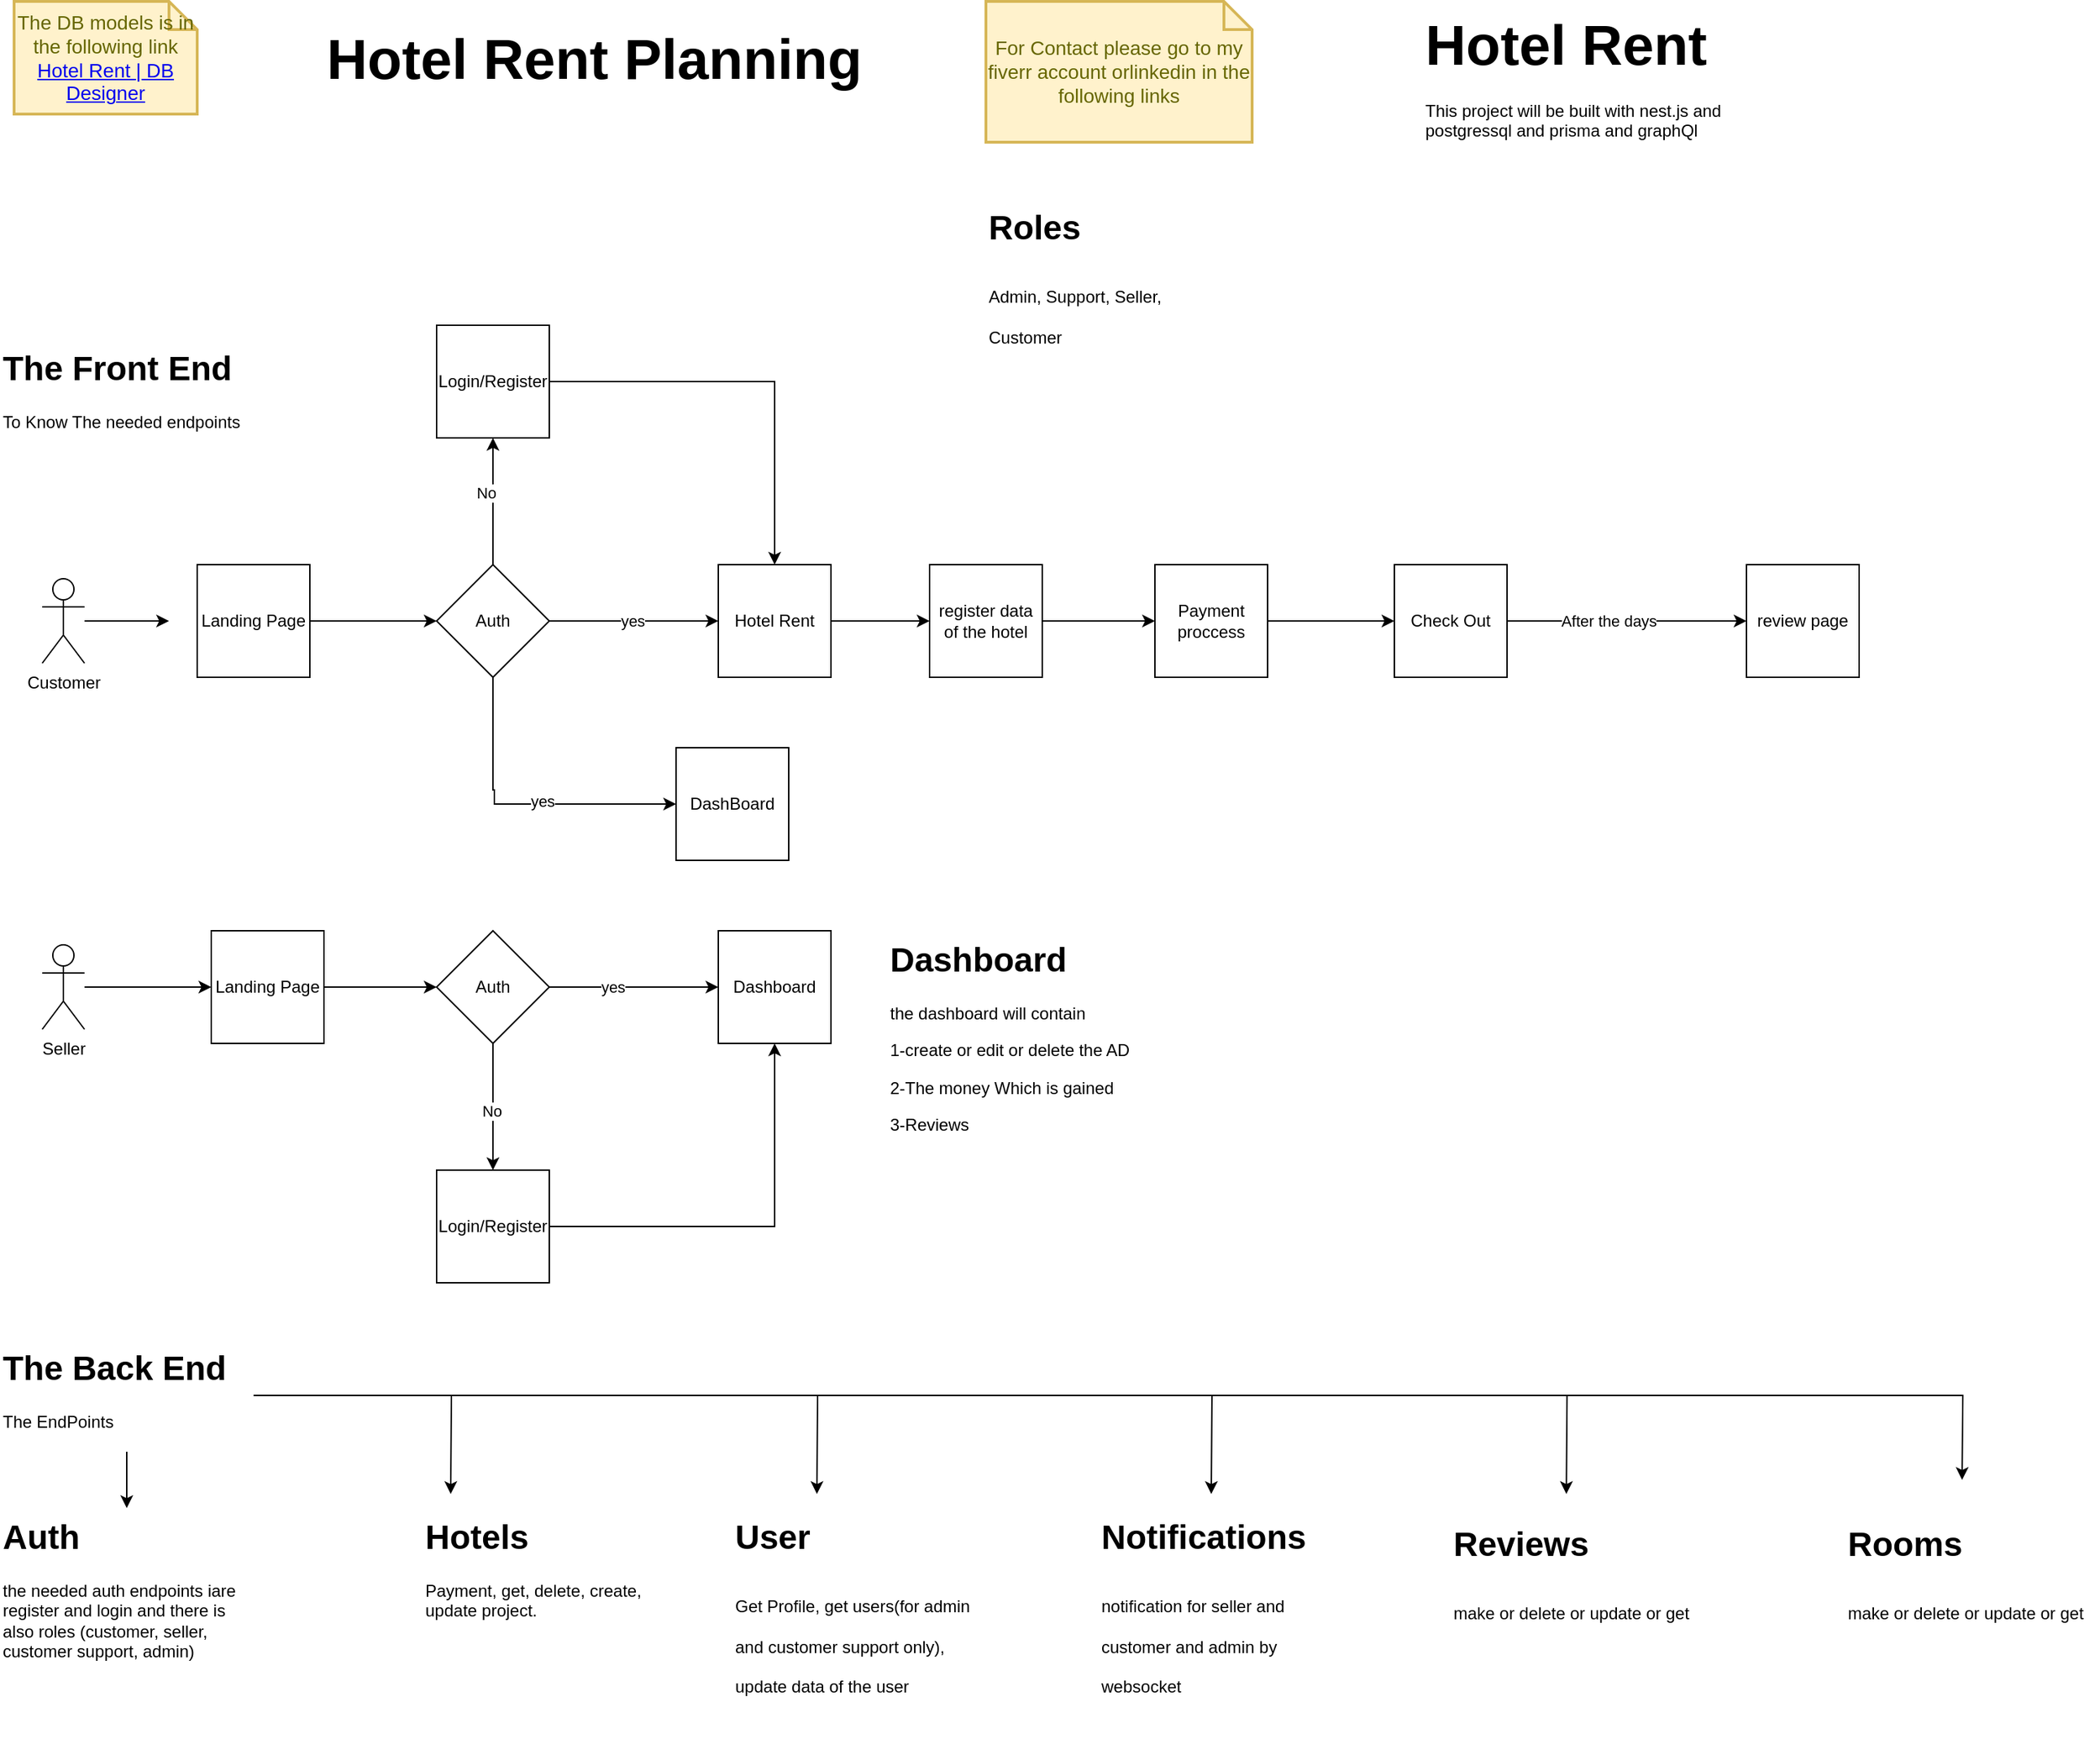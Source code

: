 <mxfile>
    <diagram name="Page-1" id="eNZlmzP2yuV46WajJDo7">
        <mxGraphModel dx="813" dy="1923" grid="1" gridSize="10" guides="1" tooltips="1" connect="1" arrows="1" fold="1" page="1" pageScale="1" pageWidth="850" pageHeight="1100" math="0" shadow="0">
            <root>
                <mxCell id="0"/>
                <mxCell id="1" parent="0"/>
                <mxCell id="jitCN0c5IaHYvlneT0sJ-6" style="edgeStyle=orthogonalEdgeStyle;rounded=0;orthogonalLoop=1;jettySize=auto;html=1;" parent="1" source="jitCN0c5IaHYvlneT0sJ-1" edge="1">
                    <mxGeometry relative="1" as="geometry">
                        <mxPoint x="130" y="200" as="targetPoint"/>
                    </mxGeometry>
                </mxCell>
                <mxCell id="jitCN0c5IaHYvlneT0sJ-1" value="Customer" style="shape=umlActor;verticalLabelPosition=bottom;verticalAlign=top;html=1;outlineConnect=0;fontFamily=Helvetica;" parent="1" vertex="1">
                    <mxGeometry x="40" y="170" width="30" height="60" as="geometry"/>
                </mxCell>
                <mxCell id="jitCN0c5IaHYvlneT0sJ-5" value="&lt;h1 style=&quot;margin-top: 0px;&quot;&gt;The Front End&lt;/h1&gt;&lt;p&gt;To Know The needed endpoints&lt;/p&gt;" style="text;html=1;whiteSpace=wrap;overflow=hidden;rounded=0;" parent="1" vertex="1">
                    <mxGeometry x="10" width="180" height="120" as="geometry"/>
                </mxCell>
                <mxCell id="jitCN0c5IaHYvlneT0sJ-8" style="edgeStyle=orthogonalEdgeStyle;rounded=0;orthogonalLoop=1;jettySize=auto;html=1;entryX=0;entryY=0.5;entryDx=0;entryDy=0;" parent="1" source="jitCN0c5IaHYvlneT0sJ-7" target="jitCN0c5IaHYvlneT0sJ-10" edge="1">
                    <mxGeometry relative="1" as="geometry">
                        <mxPoint x="300" y="200" as="targetPoint"/>
                    </mxGeometry>
                </mxCell>
                <mxCell id="jitCN0c5IaHYvlneT0sJ-7" value="Landing Page" style="whiteSpace=wrap;html=1;aspect=fixed;" parent="1" vertex="1">
                    <mxGeometry x="150" y="160" width="80" height="80" as="geometry"/>
                </mxCell>
                <mxCell id="jitCN0c5IaHYvlneT0sJ-11" style="edgeStyle=orthogonalEdgeStyle;rounded=0;orthogonalLoop=1;jettySize=auto;html=1;entryX=0;entryY=0.5;entryDx=0;entryDy=0;" parent="1" source="jitCN0c5IaHYvlneT0sJ-10" target="jitCN0c5IaHYvlneT0sJ-13" edge="1">
                    <mxGeometry relative="1" as="geometry">
                        <mxPoint x="500" y="200" as="targetPoint"/>
                    </mxGeometry>
                </mxCell>
                <mxCell id="jitCN0c5IaHYvlneT0sJ-12" value="yes" style="edgeLabel;html=1;align=center;verticalAlign=middle;resizable=0;points=[];" parent="jitCN0c5IaHYvlneT0sJ-11" vertex="1" connectable="0">
                    <mxGeometry x="-0.081" y="-4" relative="1" as="geometry">
                        <mxPoint x="4" y="-4" as="offset"/>
                    </mxGeometry>
                </mxCell>
                <mxCell id="jitCN0c5IaHYvlneT0sJ-17" style="edgeStyle=orthogonalEdgeStyle;rounded=0;orthogonalLoop=1;jettySize=auto;html=1;" parent="1" source="jitCN0c5IaHYvlneT0sJ-10" target="jitCN0c5IaHYvlneT0sJ-19" edge="1">
                    <mxGeometry relative="1" as="geometry">
                        <mxPoint x="360" y="80" as="targetPoint"/>
                    </mxGeometry>
                </mxCell>
                <mxCell id="jitCN0c5IaHYvlneT0sJ-18" value="No" style="edgeLabel;html=1;align=center;verticalAlign=middle;resizable=0;points=[];" parent="jitCN0c5IaHYvlneT0sJ-17" vertex="1" connectable="0">
                    <mxGeometry x="0.144" y="5" relative="1" as="geometry">
                        <mxPoint as="offset"/>
                    </mxGeometry>
                </mxCell>
                <mxCell id="tQ4F1w8o4W0a-IGcB4DZ-1" style="edgeStyle=orthogonalEdgeStyle;rounded=0;orthogonalLoop=1;jettySize=auto;html=1;" parent="1" source="jitCN0c5IaHYvlneT0sJ-10" edge="1">
                    <mxGeometry relative="1" as="geometry">
                        <mxPoint x="490" y="330" as="targetPoint"/>
                        <Array as="points">
                            <mxPoint x="360" y="320"/>
                            <mxPoint x="361" y="320"/>
                            <mxPoint x="361" y="330"/>
                        </Array>
                    </mxGeometry>
                </mxCell>
                <mxCell id="tQ4F1w8o4W0a-IGcB4DZ-3" value="yes" style="edgeLabel;html=1;align=center;verticalAlign=middle;resizable=0;points=[];" parent="tQ4F1w8o4W0a-IGcB4DZ-1" vertex="1" connectable="0">
                    <mxGeometry x="0.133" y="2" relative="1" as="geometry">
                        <mxPoint as="offset"/>
                    </mxGeometry>
                </mxCell>
                <mxCell id="jitCN0c5IaHYvlneT0sJ-10" value="Auth" style="rhombus;whiteSpace=wrap;html=1;" parent="1" vertex="1">
                    <mxGeometry x="320" y="160" width="80" height="80" as="geometry"/>
                </mxCell>
                <mxCell id="jitCN0c5IaHYvlneT0sJ-68" style="edgeStyle=orthogonalEdgeStyle;rounded=0;orthogonalLoop=1;jettySize=auto;html=1;" parent="1" source="jitCN0c5IaHYvlneT0sJ-13" target="jitCN0c5IaHYvlneT0sJ-69" edge="1">
                    <mxGeometry relative="1" as="geometry">
                        <mxPoint x="680" y="200" as="targetPoint"/>
                    </mxGeometry>
                </mxCell>
                <mxCell id="jitCN0c5IaHYvlneT0sJ-13" value="Hotel Rent" style="whiteSpace=wrap;html=1;aspect=fixed;" parent="1" vertex="1">
                    <mxGeometry x="520" y="160" width="80" height="80" as="geometry"/>
                </mxCell>
                <mxCell id="jitCN0c5IaHYvlneT0sJ-59" style="edgeStyle=orthogonalEdgeStyle;rounded=0;orthogonalLoop=1;jettySize=auto;html=1;entryX=0;entryY=0.5;entryDx=0;entryDy=0;" parent="1" source="jitCN0c5IaHYvlneT0sJ-16" target="jitCN0c5IaHYvlneT0sJ-71" edge="1">
                    <mxGeometry relative="1" as="geometry">
                        <mxPoint x="960" y="200" as="targetPoint"/>
                    </mxGeometry>
                </mxCell>
                <mxCell id="jitCN0c5IaHYvlneT0sJ-16" value="Payment proccess" style="whiteSpace=wrap;html=1;aspect=fixed;" parent="1" vertex="1">
                    <mxGeometry x="830" y="160" width="80" height="80" as="geometry"/>
                </mxCell>
                <mxCell id="jitCN0c5IaHYvlneT0sJ-20" style="edgeStyle=orthogonalEdgeStyle;rounded=0;orthogonalLoop=1;jettySize=auto;html=1;" parent="1" source="jitCN0c5IaHYvlneT0sJ-19" target="jitCN0c5IaHYvlneT0sJ-13" edge="1">
                    <mxGeometry relative="1" as="geometry">
                        <mxPoint x="560" y="150" as="targetPoint"/>
                    </mxGeometry>
                </mxCell>
                <mxCell id="jitCN0c5IaHYvlneT0sJ-19" value="Login/Register" style="whiteSpace=wrap;html=1;aspect=fixed;" parent="1" vertex="1">
                    <mxGeometry x="320" y="-10" width="80" height="80" as="geometry"/>
                </mxCell>
                <mxCell id="jitCN0c5IaHYvlneT0sJ-45" style="edgeStyle=orthogonalEdgeStyle;rounded=0;orthogonalLoop=1;jettySize=auto;html=1;entryX=0;entryY=0.5;entryDx=0;entryDy=0;" parent="1" source="jitCN0c5IaHYvlneT0sJ-21" target="jitCN0c5IaHYvlneT0sJ-33" edge="1">
                    <mxGeometry relative="1" as="geometry"/>
                </mxCell>
                <mxCell id="jitCN0c5IaHYvlneT0sJ-21" value="Seller" style="shape=umlActor;verticalLabelPosition=bottom;verticalAlign=top;html=1;outlineConnect=0;" parent="1" vertex="1">
                    <mxGeometry x="40" y="430" width="30" height="60" as="geometry"/>
                </mxCell>
                <mxCell id="jitCN0c5IaHYvlneT0sJ-31" style="edgeStyle=orthogonalEdgeStyle;rounded=0;orthogonalLoop=1;jettySize=auto;html=1;" parent="1" source="jitCN0c5IaHYvlneT0sJ-33" target="jitCN0c5IaHYvlneT0sJ-34" edge="1">
                    <mxGeometry relative="1" as="geometry">
                        <mxPoint x="310" y="460" as="targetPoint"/>
                    </mxGeometry>
                </mxCell>
                <mxCell id="jitCN0c5IaHYvlneT0sJ-33" value="Landing Page" style="whiteSpace=wrap;html=1;aspect=fixed;" parent="1" vertex="1">
                    <mxGeometry x="160" y="420" width="80" height="80" as="geometry"/>
                </mxCell>
                <mxCell id="jitCN0c5IaHYvlneT0sJ-39" style="edgeStyle=orthogonalEdgeStyle;rounded=0;orthogonalLoop=1;jettySize=auto;html=1;entryX=0;entryY=0.5;entryDx=0;entryDy=0;" parent="1" source="jitCN0c5IaHYvlneT0sJ-34" target="jitCN0c5IaHYvlneT0sJ-41" edge="1">
                    <mxGeometry relative="1" as="geometry">
                        <mxPoint x="500" y="460" as="targetPoint"/>
                    </mxGeometry>
                </mxCell>
                <mxCell id="jitCN0c5IaHYvlneT0sJ-40" value="yes" style="edgeLabel;html=1;align=center;verticalAlign=middle;resizable=0;points=[];" parent="jitCN0c5IaHYvlneT0sJ-39" vertex="1" connectable="0">
                    <mxGeometry x="-0.262" relative="1" as="geometry">
                        <mxPoint as="offset"/>
                    </mxGeometry>
                </mxCell>
                <mxCell id="jitCN0c5IaHYvlneT0sJ-46" style="edgeStyle=orthogonalEdgeStyle;rounded=0;orthogonalLoop=1;jettySize=auto;html=1;entryX=0.5;entryY=0;entryDx=0;entryDy=0;" parent="1" source="jitCN0c5IaHYvlneT0sJ-34" target="jitCN0c5IaHYvlneT0sJ-38" edge="1">
                    <mxGeometry relative="1" as="geometry"/>
                </mxCell>
                <mxCell id="jitCN0c5IaHYvlneT0sJ-47" value="No" style="edgeLabel;html=1;align=center;verticalAlign=middle;resizable=0;points=[];" parent="jitCN0c5IaHYvlneT0sJ-46" vertex="1" connectable="0">
                    <mxGeometry x="0.067" y="-1" relative="1" as="geometry">
                        <mxPoint as="offset"/>
                    </mxGeometry>
                </mxCell>
                <mxCell id="jitCN0c5IaHYvlneT0sJ-34" value="Auth" style="rhombus;whiteSpace=wrap;html=1;" parent="1" vertex="1">
                    <mxGeometry x="320" y="420" width="80" height="80" as="geometry"/>
                </mxCell>
                <mxCell id="jitCN0c5IaHYvlneT0sJ-42" style="edgeStyle=orthogonalEdgeStyle;rounded=0;orthogonalLoop=1;jettySize=auto;html=1;" parent="1" source="jitCN0c5IaHYvlneT0sJ-38" target="jitCN0c5IaHYvlneT0sJ-41" edge="1">
                    <mxGeometry relative="1" as="geometry"/>
                </mxCell>
                <mxCell id="jitCN0c5IaHYvlneT0sJ-38" value="Login/Register" style="whiteSpace=wrap;html=1;aspect=fixed;" parent="1" vertex="1">
                    <mxGeometry x="320" y="590" width="80" height="80" as="geometry"/>
                </mxCell>
                <mxCell id="jitCN0c5IaHYvlneT0sJ-41" value="Dashboard" style="whiteSpace=wrap;html=1;aspect=fixed;" parent="1" vertex="1">
                    <mxGeometry x="520" y="420" width="80" height="80" as="geometry"/>
                </mxCell>
                <mxCell id="jitCN0c5IaHYvlneT0sJ-48" value="&lt;h1 style=&quot;margin-top: 0px;&quot;&gt;Dashboard&lt;/h1&gt;&lt;p&gt;the dashboard will contain&amp;nbsp;&lt;/p&gt;&lt;p&gt;1-create or edit or delete the AD&lt;/p&gt;&lt;p&gt;2-The money Which is gained&lt;/p&gt;&lt;p&gt;3-Reviews&lt;/p&gt;" style="text;html=1;whiteSpace=wrap;overflow=hidden;rounded=0;" parent="1" vertex="1">
                    <mxGeometry x="640" y="420" width="180" height="170" as="geometry"/>
                </mxCell>
                <mxCell id="jitCN0c5IaHYvlneT0sJ-56" style="edgeStyle=orthogonalEdgeStyle;rounded=0;orthogonalLoop=1;jettySize=auto;html=1;entryX=0.5;entryY=0;entryDx=0;entryDy=0;" parent="1" source="jitCN0c5IaHYvlneT0sJ-53" target="jitCN0c5IaHYvlneT0sJ-55" edge="1">
                    <mxGeometry relative="1" as="geometry"/>
                </mxCell>
                <mxCell id="jitCN0c5IaHYvlneT0sJ-57" style="edgeStyle=orthogonalEdgeStyle;rounded=0;orthogonalLoop=1;jettySize=auto;html=1;" parent="1" source="jitCN0c5IaHYvlneT0sJ-53" edge="1">
                    <mxGeometry relative="1" as="geometry">
                        <mxPoint x="330" y="820" as="targetPoint"/>
                    </mxGeometry>
                </mxCell>
                <mxCell id="jitCN0c5IaHYvlneT0sJ-72" style="edgeStyle=orthogonalEdgeStyle;rounded=0;orthogonalLoop=1;jettySize=auto;html=1;" parent="1" source="jitCN0c5IaHYvlneT0sJ-53" edge="1">
                    <mxGeometry relative="1" as="geometry">
                        <mxPoint x="590" y="820" as="targetPoint"/>
                    </mxGeometry>
                </mxCell>
                <mxCell id="jitCN0c5IaHYvlneT0sJ-74" style="edgeStyle=orthogonalEdgeStyle;rounded=0;orthogonalLoop=1;jettySize=auto;html=1;" parent="1" source="jitCN0c5IaHYvlneT0sJ-53" edge="1">
                    <mxGeometry relative="1" as="geometry">
                        <mxPoint x="870" y="820" as="targetPoint"/>
                    </mxGeometry>
                </mxCell>
                <mxCell id="jitCN0c5IaHYvlneT0sJ-82" style="edgeStyle=orthogonalEdgeStyle;rounded=0;orthogonalLoop=1;jettySize=auto;html=1;" parent="1" source="jitCN0c5IaHYvlneT0sJ-53" edge="1">
                    <mxGeometry relative="1" as="geometry">
                        <mxPoint x="1122.105" y="820" as="targetPoint"/>
                    </mxGeometry>
                </mxCell>
                <mxCell id="tQ4F1w8o4W0a-IGcB4DZ-36" style="edgeStyle=orthogonalEdgeStyle;rounded=0;orthogonalLoop=1;jettySize=auto;html=1;" parent="1" source="jitCN0c5IaHYvlneT0sJ-53" edge="1">
                    <mxGeometry relative="1" as="geometry">
                        <mxPoint x="1403.077" y="810" as="targetPoint"/>
                    </mxGeometry>
                </mxCell>
                <mxCell id="jitCN0c5IaHYvlneT0sJ-53" value="&lt;h1 style=&quot;margin-top: 0px;&quot;&gt;The Back End&lt;/h1&gt;&lt;p&gt;The EndPoints&lt;/p&gt;" style="text;html=1;whiteSpace=wrap;overflow=hidden;rounded=0;" parent="1" vertex="1">
                    <mxGeometry x="10" y="710" width="180" height="80" as="geometry"/>
                </mxCell>
                <mxCell id="jitCN0c5IaHYvlneT0sJ-54" value="&lt;h1 style=&quot;margin-top: 0px;&quot;&gt;&lt;font style=&quot;font-size: 40px;&quot;&gt;Hotel Rent Planning&lt;/font&gt;&lt;/h1&gt;" style="text;html=1;whiteSpace=wrap;overflow=hidden;rounded=0;" parent="1" vertex="1">
                    <mxGeometry x="240" y="-230" width="400" height="120" as="geometry"/>
                </mxCell>
                <mxCell id="jitCN0c5IaHYvlneT0sJ-55" value="&lt;h1 style=&quot;margin-top: 0px;&quot;&gt;Auth&lt;/h1&gt;&lt;p&gt;the needed auth endpoints iare register and login and there is also roles (customer, seller, customer support, admin)&lt;/p&gt;" style="text;html=1;whiteSpace=wrap;overflow=hidden;rounded=0;" parent="1" vertex="1">
                    <mxGeometry x="10" y="830" width="180" height="120" as="geometry"/>
                </mxCell>
                <mxCell id="jitCN0c5IaHYvlneT0sJ-58" value="&lt;h1 style=&quot;margin-top: 0px;&quot;&gt;Hotels&lt;/h1&gt;&lt;p&gt;Payment, get, delete, create, update project.&lt;/p&gt;" style="text;html=1;whiteSpace=wrap;overflow=hidden;rounded=0;" parent="1" vertex="1">
                    <mxGeometry x="310" y="830" width="180" height="120" as="geometry"/>
                </mxCell>
                <mxCell id="jitCN0c5IaHYvlneT0sJ-70" style="edgeStyle=orthogonalEdgeStyle;rounded=0;orthogonalLoop=1;jettySize=auto;html=1;entryX=0;entryY=0.5;entryDx=0;entryDy=0;" parent="1" source="jitCN0c5IaHYvlneT0sJ-69" target="jitCN0c5IaHYvlneT0sJ-16" edge="1">
                    <mxGeometry relative="1" as="geometry"/>
                </mxCell>
                <mxCell id="jitCN0c5IaHYvlneT0sJ-69" value="register data of the hotel" style="whiteSpace=wrap;html=1;aspect=fixed;" parent="1" vertex="1">
                    <mxGeometry x="670" y="160" width="80" height="80" as="geometry"/>
                </mxCell>
                <mxCell id="jitCN0c5IaHYvlneT0sJ-79" style="edgeStyle=orthogonalEdgeStyle;rounded=0;orthogonalLoop=1;jettySize=auto;html=1;" parent="1" source="jitCN0c5IaHYvlneT0sJ-71" edge="1">
                    <mxGeometry relative="1" as="geometry">
                        <mxPoint x="1250" y="200" as="targetPoint"/>
                    </mxGeometry>
                </mxCell>
                <mxCell id="jitCN0c5IaHYvlneT0sJ-80" value="After the days" style="edgeLabel;html=1;align=center;verticalAlign=middle;resizable=0;points=[];" parent="jitCN0c5IaHYvlneT0sJ-79" vertex="1" connectable="0">
                    <mxGeometry x="-0.162" y="-4" relative="1" as="geometry">
                        <mxPoint y="-4" as="offset"/>
                    </mxGeometry>
                </mxCell>
                <mxCell id="jitCN0c5IaHYvlneT0sJ-71" value="Check Out" style="whiteSpace=wrap;html=1;aspect=fixed;" parent="1" vertex="1">
                    <mxGeometry x="1000" y="160" width="80" height="80" as="geometry"/>
                </mxCell>
                <mxCell id="jitCN0c5IaHYvlneT0sJ-73" value="&lt;h1 style=&quot;margin-top: 0px;&quot;&gt;&lt;span style=&quot;background-color: transparent; color: light-dark(rgb(0, 0, 0), rgb(255, 255, 255));&quot;&gt;User&lt;/span&gt;&lt;/h1&gt;&lt;h1 style=&quot;margin-top: 0px;&quot;&gt;&lt;span style=&quot;font-size: 12px; font-weight: 400;&quot;&gt;Get Profile, get users(for admin and customer support only), update data of the user&lt;/span&gt;&lt;/h1&gt;" style="text;html=1;whiteSpace=wrap;overflow=hidden;rounded=0;" parent="1" vertex="1">
                    <mxGeometry x="530" y="830" width="180" height="160" as="geometry"/>
                </mxCell>
                <mxCell id="jitCN0c5IaHYvlneT0sJ-76" value="The DB models is in the following link&lt;div&gt;&lt;a href=&quot;https://erd.dbdesigner.net/designer/schema/1738665168-hotel-rent&quot;&gt;Hotel Rent | DB Designer&lt;/a&gt;&lt;/div&gt;" style="shape=note;strokeWidth=2;fontSize=14;size=20;whiteSpace=wrap;html=1;fillColor=#fff2cc;strokeColor=#d6b656;fontColor=#666600;" parent="1" vertex="1">
                    <mxGeometry x="20" y="-240" width="130" height="80" as="geometry"/>
                </mxCell>
                <mxCell id="jitCN0c5IaHYvlneT0sJ-77" value="For Contact please go to my fiverr account orlinkedin in the following links" style="shape=note;strokeWidth=2;fontSize=14;size=20;whiteSpace=wrap;html=1;fillColor=#fff2cc;strokeColor=#d6b656;fontColor=#666600;" parent="1" vertex="1">
                    <mxGeometry x="710" y="-240" width="189" height="100" as="geometry"/>
                </mxCell>
                <mxCell id="jitCN0c5IaHYvlneT0sJ-78" value="&lt;h1 style=&quot;margin-top: 0px;&quot;&gt;&lt;span style=&quot;background-color: transparent; color: light-dark(rgb(0, 0, 0), rgb(255, 255, 255));&quot;&gt;Notifications&lt;/span&gt;&lt;/h1&gt;&lt;h1 style=&quot;margin-top: 0px;&quot;&gt;&lt;span style=&quot;font-size: 12px; font-weight: 400;&quot;&gt;notification for seller and customer and admin by websocket&lt;/span&gt;&lt;/h1&gt;" style="text;html=1;whiteSpace=wrap;overflow=hidden;rounded=0;" parent="1" vertex="1">
                    <mxGeometry x="790" y="830" width="180" height="150" as="geometry"/>
                </mxCell>
                <mxCell id="jitCN0c5IaHYvlneT0sJ-81" value="review page" style="whiteSpace=wrap;html=1;aspect=fixed;" parent="1" vertex="1">
                    <mxGeometry x="1250" y="160" width="80" height="80" as="geometry"/>
                </mxCell>
                <mxCell id="jitCN0c5IaHYvlneT0sJ-83" value="&lt;h1 style=&quot;margin-top: 0px;&quot;&gt;&lt;span style=&quot;background-color: transparent; color: light-dark(rgb(0, 0, 0), rgb(255, 255, 255));&quot;&gt;Reviews&lt;/span&gt;&lt;/h1&gt;&lt;h1 style=&quot;margin-top: 0px;&quot;&gt;&lt;span style=&quot;font-size: 12px; font-weight: 400;&quot;&gt;make or delete or update or get&amp;nbsp;&lt;/span&gt;&lt;/h1&gt;" style="text;html=1;whiteSpace=wrap;overflow=hidden;rounded=0;" parent="1" vertex="1">
                    <mxGeometry x="1040" y="835" width="180" height="95" as="geometry"/>
                </mxCell>
                <mxCell id="tQ4F1w8o4W0a-IGcB4DZ-2" value="DashBoard" style="whiteSpace=wrap;html=1;aspect=fixed;" parent="1" vertex="1">
                    <mxGeometry x="490" y="290" width="80" height="80" as="geometry"/>
                </mxCell>
                <mxCell id="tQ4F1w8o4W0a-IGcB4DZ-37" value="&lt;h1 style=&quot;margin-top: 0px;&quot;&gt;&lt;span style=&quot;background-color: transparent; color: light-dark(rgb(0, 0, 0), rgb(255, 255, 255));&quot;&gt;Rooms&lt;/span&gt;&lt;/h1&gt;&lt;h1 style=&quot;margin-top: 0px;&quot;&gt;&lt;span style=&quot;font-size: 12px; font-weight: 400; background-color: transparent; color: light-dark(rgb(0, 0, 0), rgb(255, 255, 255));&quot;&gt;make or delete or update or get&amp;nbsp;&lt;/span&gt;&lt;/h1&gt;" style="text;html=1;whiteSpace=wrap;overflow=hidden;rounded=0;" parent="1" vertex="1">
                    <mxGeometry x="1320" y="835" width="180" height="95" as="geometry"/>
                </mxCell>
                <mxCell id="tQ4F1w8o4W0a-IGcB4DZ-38" value="&lt;h1 style=&quot;margin-top: 0px;&quot;&gt;&lt;font style=&quot;font-size: 40px;&quot;&gt;Hotel Rent&lt;/font&gt;&lt;/h1&gt;&lt;p&gt;This project will be built with nest.js and postgressql and prisma and graphQl&lt;/p&gt;" style="text;html=1;whiteSpace=wrap;overflow=hidden;rounded=0;" parent="1" vertex="1">
                    <mxGeometry x="1020" y="-240" width="220" height="120" as="geometry"/>
                </mxCell>
                <mxCell id="tQ4F1w8o4W0a-IGcB4DZ-39" value="&lt;h1 style=&quot;margin-top: 0px;&quot;&gt;&lt;span style=&quot;background-color: transparent; color: light-dark(rgb(0, 0, 0), rgb(255, 255, 255));&quot;&gt;Roles&lt;/span&gt;&lt;/h1&gt;&lt;h1 style=&quot;margin-top: 0px;&quot;&gt;&lt;span style=&quot;font-size: 12px; font-weight: 400;&quot;&gt;Admin, Support, Seller, Customer&lt;/span&gt;&lt;/h1&gt;" style="text;html=1;whiteSpace=wrap;overflow=hidden;rounded=0;" parent="1" vertex="1">
                    <mxGeometry x="710" y="-100" width="180" height="120" as="geometry"/>
                </mxCell>
            </root>
        </mxGraphModel>
    </diagram>
</mxfile>